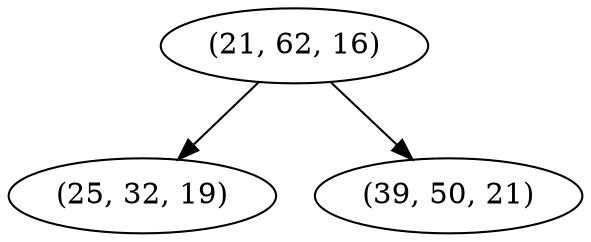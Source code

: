 digraph tree {
    "(21, 62, 16)";
    "(25, 32, 19)";
    "(39, 50, 21)";
    "(21, 62, 16)" -> "(25, 32, 19)";
    "(21, 62, 16)" -> "(39, 50, 21)";
}
